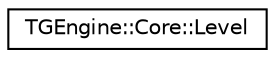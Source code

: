 digraph "Graphical Class Hierarchy"
{
 // LATEX_PDF_SIZE
  edge [fontname="Helvetica",fontsize="10",labelfontname="Helvetica",labelfontsize="10"];
  node [fontname="Helvetica",fontsize="10",shape=record];
  rankdir="LR";
  Node0 [label="TGEngine::Core::Level",height=0.2,width=0.4,color="black", fillcolor="white", style="filled",URL="$class_t_g_engine_1_1_core_1_1_level.html",tooltip=" "];
}
